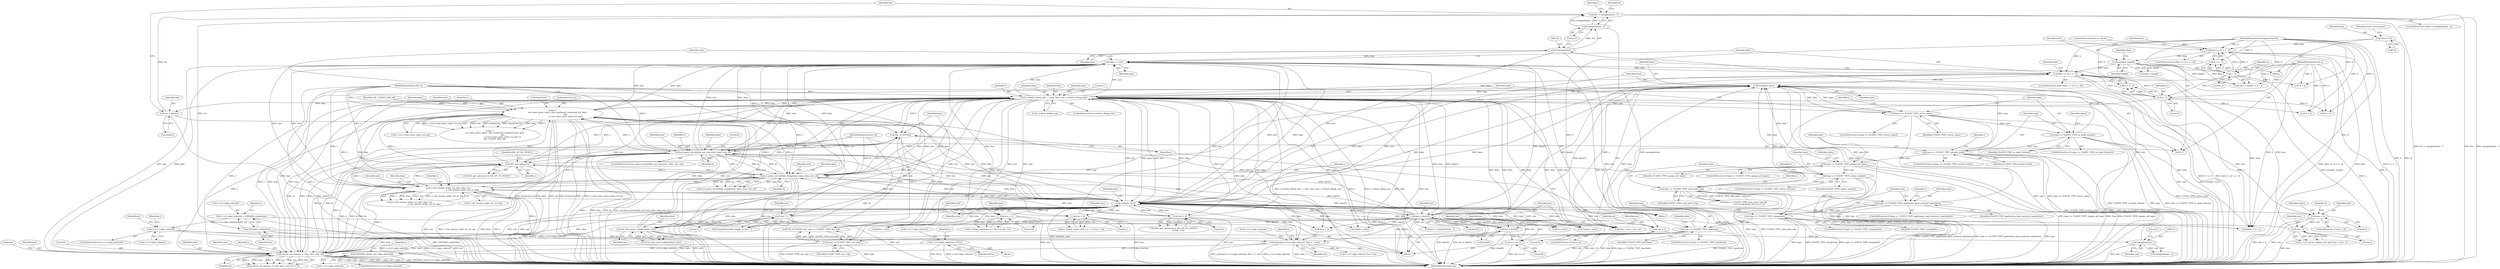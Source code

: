 digraph "0_openssl_a004e72b95835136d3f1ea90517f706c24c03da7_4@API" {
"1000759" [label="(Call,OPENSSL_free(s->s3->alpn_selected))"];
"1000787" [label="(Call,memcpy(s->s3->alpn_selected, data + 3, len))"];
"1000774" [label="(Call,!s->s3->alpn_selected)"];
"1000765" [label="(Call,s->s3->alpn_selected = OPENSSL_malloc(len))"];
"1000771" [label="(Call,OPENSSL_malloc(len))"];
"1000739" [label="(Call,len != (unsigned)size - 3)"];
"1000733" [label="(Call,len = data[2])"];
"1000231" [label="(Call,s->tlsext_debug_cb(s, 1, type, data, size, s->tlsext_debug_arg))"];
"1000616" [label="(Call,s->\n                ctx->next_proto_select_cb(s, &selected, &selected_len, data,\n                                          size,\n                                          s->ctx->next_proto_select_cb_arg))"];
"1000869" [label="(Call,ssl_parse_serverhello_use_srtp_ext(s, data, size, al))"];
"1000862" [label="(Call,SSL_IS_DTLS(s))"];
"1000415" [label="(Call,SSL_get_options(s))"];
"1000812" [label="(Call,ssl_parse_serverhello_renegotiate_ext(s, data, size, al))"];
"1000879" [label="(Call,custom_ext_parse(s, 0, type, data, size, al))"];
"1000114" [label="(MethodParameterIn,SSL *s)"];
"1000864" [label="(Call,type == TLSEXT_TYPE_use_srtp)"];
"1000824" [label="(Call,type == TLSEXT_TYPE_heartbeat)"];
"1000806" [label="(Call,type == TLSEXT_TYPE_renegotiate)"];
"1000675" [label="(Call,type == TLSEXT_TYPE_application_layer_protocol_negotiation)"];
"1000572" [label="(Call,type == TLSEXT_TYPE_next_proto_neg)"];
"1000542" [label="(Call,type == TLSEXT_TYPE_status_request)"];
"1000435" [label="(Call,type == TLSEXT_TYPE_opaque_prf_input)"];
"1000388" [label="(Call,type == TLSEXT_TYPE_session_ticket)"];
"1000267" [label="(Call,type == TLSEXT_TYPE_ec_point_formats)"];
"1000241" [label="(Call,type == TLSEXT_TYPE_server_name)"];
"1000212" [label="(Call,n2s(data, type))"];
"1000204" [label="(Call,data <= (d + n - 4))"];
"1000889" [label="(Call,data += size)"];
"1000284" [label="(Call,size - 1)"];
"1000215" [label="(Call,n2s(data, size))"];
"1000713" [label="(Call,len |= data[1])"];
"1000710" [label="(Call,len <<= 8)"];
"1000705" [label="(Call,len = data[0])"];
"1000252" [label="(Call,size > 0)"];
"1000742" [label="(Call,(unsigned)size)"];
"1000722" [label="(Call,(unsigned)size)"];
"1000695" [label="(Call,size < 4)"];
"1000398" [label="(Call,s->tls_session_ticket_ext_cb(s, data, size,\n                                              s->tls_session_ticket_ext_cb_arg))"];
"1000554" [label="(Call,size > 0)"];
"1000418" [label="(Call,size > 0)"];
"1000468" [label="(Call,size - 2)"];
"1000444" [label="(Call,size < 2)"];
"1000185" [label="(Call,n2s(data, length))"];
"1000177" [label="(Call,data >= (d + n - 2))"];
"1000124" [label="(Call,*data = *p)"];
"1000116" [label="(MethodParameterIn,unsigned char *d)"];
"1000181" [label="(Call,n - 2)"];
"1000117" [label="(MethodParameterIn,int n)"];
"1000208" [label="(Call,n - 4)"];
"1000118" [label="(MethodParameterIn,int *al)"];
"1000604" [label="(Call,ssl_next_proto_validate(data, size))"];
"1000741" [label="(Call,(unsigned)size - 3)"];
"1000161" [label="(Call,s->s3->alpn_selected = NULL)"];
"1000203" [label="(ControlStructure,while (data <= (d + n - 4)))"];
"1000830" [label="(Identifier,data)"];
"1000468" [label="(Call,size - 2)"];
"1000571" [label="(Call,type == TLSEXT_TYPE_next_proto_neg &&\n                 s->s3->tmp.finish_md_len == 0)"];
"1000246" [label="(Call,s->tlsext_hostname == NULL || size > 0)"];
"1000739" [label="(Call,len != (unsigned)size - 3)"];
"1000616" [label="(Call,s->\n                ctx->next_proto_select_cb(s, &selected, &selected_len, data,\n                                          size,\n                                          s->ctx->next_proto_select_cb_arg))"];
"1000861" [label="(Call,SSL_IS_DTLS(s) && type == TLSEXT_TYPE_use_srtp)"];
"1000232" [label="(Identifier,s)"];
"1000808" [label="(Identifier,TLSEXT_TYPE_renegotiate)"];
"1000415" [label="(Call,SSL_get_options(s))"];
"1000733" [label="(Call,len = data[2])"];
"1000885" [label="(Identifier,al)"];
"1000777" [label="(Identifier,s)"];
"1000555" [label="(Identifier,size)"];
"1000252" [label="(Call,size > 0)"];
"1000878" [label="(Call,custom_ext_parse(s, 0, type, data, size, al) <= 0)"];
"1000872" [label="(Identifier,size)"];
"1000126" [label="(Call,*p)"];
"1000204" [label="(Call,data <= (d + n - 4))"];
"1000213" [label="(Identifier,data)"];
"1000417" [label="(Identifier,SSL_OP_NO_TICKET)"];
"1000715" [label="(Call,data[1])"];
"1000676" [label="(Identifier,type)"];
"1000243" [label="(Identifier,TLSEXT_TYPE_server_name)"];
"1000215" [label="(Call,n2s(data, size))"];
"1000389" [label="(Identifier,type)"];
"1000745" [label="(Literal,3)"];
"1000282" [label="(Call,ecpointformatlist_length != size - 1)"];
"1000766" [label="(Call,s->s3->alpn_selected)"];
"1000797" [label="(Call,s->s3->alpn_selected_len = len)"];
"1000470" [label="(Literal,2)"];
"1000866" [label="(Identifier,TLSEXT_TYPE_use_srtp)"];
"1000455" [label="(Identifier,sdata)"];
"1000868" [label="(ControlStructure,if (ssl_parse_serverhello_use_srtp_ext(s, data, size, al)))"];
"1000572" [label="(Call,type == TLSEXT_TYPE_next_proto_neg)"];
"1000390" [label="(Identifier,TLSEXT_TYPE_session_ticket)"];
"1000719" [label="(Call,len != (unsigned)size - 2)"];
"1000397" [label="(Call,!s->tls_session_ticket_ext_cb(s, data, size,\n                                              s->tls_session_ticket_ext_cb_arg))"];
"1000170" [label="(Identifier,s)"];
"1000604" [label="(Call,ssl_next_proto_validate(data, size))"];
"1000713" [label="(Call,len |= data[1])"];
"1000775" [label="(Call,s->s3->alpn_selected)"];
"1000446" [label="(Literal,2)"];
"1000793" [label="(Call,data + 3)"];
"1000891" [label="(Identifier,size)"];
"1000462" [label="(Call,s->s3->server_opaque_prf_input_len != size - 2)"];
"1000547" [label="(Call,(s->tlsext_status_type == -1) || (size > 0))"];
"1000269" [label="(Identifier,TLSEXT_TYPE_ec_point_formats)"];
"1000620" [label="(Call,&selected_len)"];
"1000268" [label="(Identifier,type)"];
"1000721" [label="(Call,(unsigned)size - 2)"];
"1000744" [label="(Identifier,size)"];
"1000114" [label="(MethodParameterIn,SSL *s)"];
"1000714" [label="(Identifier,len)"];
"1000550" [label="(Identifier,s)"];
"1000995" [label="(MethodReturn,static int)"];
"1000183" [label="(Literal,2)"];
"1000284" [label="(Call,size - 1)"];
"1000823" [label="(ControlStructure,if (type == TLSEXT_TYPE_heartbeat))"];
"1000889" [label="(Call,data += size)"];
"1000880" [label="(Identifier,s)"];
"1000712" [label="(Literal,8)"];
"1000176" [label="(ControlStructure,if (data >= (d + n - 2)))"];
"1000167" [label="(Identifier,NULL)"];
"1000815" [label="(Identifier,size)"];
"1000740" [label="(Identifier,len)"];
"1000806" [label="(Call,type == TLSEXT_TYPE_renegotiate)"];
"1000574" [label="(Identifier,TLSEXT_TYPE_next_proto_neg)"];
"1000814" [label="(Identifier,data)"];
"1000206" [label="(Call,d + n - 4)"];
"1000811" [label="(Call,!ssl_parse_serverhello_renegotiate_ext(s, data, size, al))"];
"1000402" [label="(Call,s->tls_session_ticket_ext_cb_arg)"];
"1000400" [label="(Identifier,data)"];
"1000223" [label="(Call,d + n)"];
"1000707" [label="(Call,data[0])"];
"1000440" [label="(Call,*sdata = data)"];
"1000864" [label="(Call,type == TLSEXT_TYPE_use_srtp)"];
"1000235" [label="(Identifier,data)"];
"1000395" [label="(Identifier,s)"];
"1000742" [label="(Call,(unsigned)size)"];
"1000870" [label="(Identifier,s)"];
"1000125" [label="(Identifier,data)"];
"1000237" [label="(Call,s->tlsext_debug_arg)"];
"1000684" [label="(Identifier,s)"];
"1000221" [label="(Identifier,data)"];
"1000543" [label="(Identifier,type)"];
"1000179" [label="(Call,d + n - 2)"];
"1000768" [label="(Identifier,s)"];
"1000273" [label="(Identifier,sdata)"];
"1000629" [label="(Identifier,SSL_TLSEXT_ERR_OK)"];
"1000387" [label="(ControlStructure,if (type == TLSEXT_TYPE_session_ticket))"];
"1000701" [label="(Identifier,al)"];
"1000119" [label="(Block,)"];
"1000124" [label="(Call,*data = *p)"];
"1000469" [label="(Identifier,size)"];
"1000725" [label="(Literal,2)"];
"1000177" [label="(Call,data >= (d + n - 2))"];
"1000220" [label="(Call,data + size)"];
"1000434" [label="(ControlStructure,if (type == TLSEXT_TYPE_opaque_prf_input))"];
"1000388" [label="(Call,type == TLSEXT_TYPE_session_ticket)"];
"1000249" [label="(Identifier,s)"];
"1000217" [label="(Identifier,size)"];
"1000759" [label="(Call,OPENSSL_free(s->s3->alpn_selected))"];
"1000695" [label="(Call,size < 4)"];
"1000435" [label="(Call,type == TLSEXT_TYPE_opaque_prf_input)"];
"1000181" [label="(Call,n - 2)"];
"1000894" [label="(Identifier,data)"];
"1000890" [label="(Identifier,data)"];
"1000542" [label="(Call,type == TLSEXT_TYPE_status_request)"];
"1000773" [label="(ControlStructure,if (!s->s3->alpn_selected))"];
"1000869" [label="(Call,ssl_parse_serverhello_use_srtp_ext(s, data, size, al))"];
"1000154" [label="(Block,)"];
"1000862" [label="(Call,SSL_IS_DTLS(s))"];
"1000774" [label="(Call,!s->s3->alpn_selected)"];
"1000236" [label="(Identifier,size)"];
"1000286" [label="(Literal,1)"];
"1000267" [label="(Call,type == TLSEXT_TYPE_ec_point_formats)"];
"1000741" [label="(Call,(unsigned)size - 3)"];
"1000443" [label="(ControlStructure,if (size < 2))"];
"1000603" [label="(Call,!ssl_next_proto_validate(data, size))"];
"1000418" [label="(Call,size > 0)"];
"1000886" [label="(Literal,0)"];
"1000807" [label="(Identifier,type)"];
"1000191" [label="(Identifier,data)"];
"1000622" [label="(Identifier,data)"];
"1000450" [label="(Identifier,al)"];
"1000738" [label="(ControlStructure,if (len != (unsigned)size - 3))"];
"1000210" [label="(Literal,4)"];
"1000219" [label="(Call,data + size > (d + n))"];
"1000399" [label="(Identifier,s)"];
"1000760" [label="(Call,s->s3->alpn_selected)"];
"1000623" [label="(Identifier,size)"];
"1000816" [label="(Identifier,al)"];
"1000825" [label="(Identifier,type)"];
"1000710" [label="(Call,len <<= 8)"];
"1000116" [label="(MethodParameterIn,unsigned char *d)"];
"1000285" [label="(Identifier,size)"];
"1000765" [label="(Call,s->s3->alpn_selected = OPENSSL_malloc(len))"];
"1000705" [label="(Call,len = data[0])"];
"1000674" [label="(ControlStructure,if (type == TLSEXT_TYPE_application_layer_protocol_negotiation))"];
"1000401" [label="(Identifier,size)"];
"1000398" [label="(Call,s->tls_session_ticket_ext_cb(s, data, size,\n                                              s->tls_session_ticket_ext_cb_arg))"];
"1000184" [label="(ControlStructure,goto ri_check;)"];
"1000871" [label="(Identifier,data)"];
"1000231" [label="(Call,s->tlsext_debug_cb(s, 1, type, data, size, s->tlsext_debug_arg))"];
"1000893" [label="(Call,data != d + n)"];
"1000675" [label="(Call,type == TLSEXT_TYPE_application_layer_protocol_negotiation)"];
"1000722" [label="(Call,(unsigned)size)"];
"1000208" [label="(Call,n - 4)"];
"1000884" [label="(Identifier,size)"];
"1000254" [label="(Literal,0)"];
"1000437" [label="(Identifier,TLSEXT_TYPE_opaque_prf_input)"];
"1000234" [label="(Identifier,type)"];
"1000790" [label="(Identifier,s)"];
"1000756" [label="(Identifier,s)"];
"1000117" [label="(MethodParameterIn,int n)"];
"1000182" [label="(Identifier,n)"];
"1000211" [label="(Block,)"];
"1000209" [label="(Identifier,n)"];
"1000881" [label="(Literal,0)"];
"1000414" [label="(Call,SSL_get_options(s) & SSL_OP_NO_TICKET)"];
"1000875" [label="(Literal,0)"];
"1000697" [label="(Literal,4)"];
"1000606" [label="(Identifier,size)"];
"1000617" [label="(Identifier,s)"];
"1000419" [label="(Identifier,size)"];
"1000579" [label="(Identifier,s)"];
"1000118" [label="(MethodParameterIn,int *al)"];
"1000544" [label="(Identifier,TLSEXT_TYPE_status_request)"];
"1000735" [label="(Call,data[2])"];
"1000678" [label="(Block,)"];
"1000193" [label="(Call,d + n)"];
"1000883" [label="(Identifier,data)"];
"1000186" [label="(Identifier,data)"];
"1000771" [label="(Call,OPENSSL_malloc(len))"];
"1000556" [label="(Literal,0)"];
"1000205" [label="(Identifier,data)"];
"1000190" [label="(Call,data + length)"];
"1000178" [label="(Identifier,data)"];
"1000624" [label="(Call,s->ctx->next_proto_select_cb_arg)"];
"1000824" [label="(Call,type == TLSEXT_TYPE_heartbeat)"];
"1000805" [label="(ControlStructure,if (type == TLSEXT_TYPE_renegotiate))"];
"1000706" [label="(Identifier,len)"];
"1000216" [label="(Identifier,data)"];
"1000233" [label="(Literal,1)"];
"1000130" [label="(Identifier,tlsext_servername)"];
"1000720" [label="(Identifier,len)"];
"1000444" [label="(Call,size < 2)"];
"1000863" [label="(Identifier,s)"];
"1000161" [label="(Call,s->s3->alpn_selected = NULL)"];
"1000554" [label="(Call,size > 0)"];
"1000961" [label="(Call,*p = data)"];
"1000787" [label="(Call,memcpy(s->s3->alpn_selected, data + 3, len))"];
"1000826" [label="(Identifier,TLSEXT_TYPE_heartbeat)"];
"1000240" [label="(ControlStructure,if (type == TLSEXT_TYPE_server_name))"];
"1000605" [label="(Identifier,data)"];
"1000162" [label="(Call,s->s3->alpn_selected)"];
"1000416" [label="(Identifier,s)"];
"1000185" [label="(Call,n2s(data, length))"];
"1000441" [label="(Identifier,sdata)"];
"1000865" [label="(Identifier,type)"];
"1000724" [label="(Identifier,size)"];
"1000573" [label="(Identifier,type)"];
"1000812" [label="(Call,ssl_parse_serverhello_renegotiate_ext(s, data, size, al))"];
"1000242" [label="(Identifier,type)"];
"1000800" [label="(Identifier,s)"];
"1000189" [label="(Call,data + length != d + n)"];
"1000749" [label="(Identifier,al)"];
"1000227" [label="(ControlStructure,if (s->tlsext_debug_cb))"];
"1000241" [label="(Call,type == TLSEXT_TYPE_server_name)"];
"1000711" [label="(Identifier,len)"];
"1000882" [label="(Identifier,type)"];
"1000541" [label="(ControlStructure,if (type == TLSEXT_TYPE_status_request))"];
"1000615" [label="(Call,s->\n                ctx->next_proto_select_cb(s, &selected, &selected_len, data,\n                                          size,\n                                          s->ctx->next_proto_select_cb_arg) !=\n                SSL_TLSEXT_ERR_OK)"];
"1000212" [label="(Call,n2s(data, type))"];
"1000677" [label="(Identifier,TLSEXT_TYPE_application_layer_protocol_negotiation)"];
"1000253" [label="(Identifier,size)"];
"1000413" [label="(Call,(SSL_get_options(s) & SSL_OP_NO_TICKET)\n                || (size > 0))"];
"1000694" [label="(ControlStructure,if (size < 4))"];
"1000813" [label="(Identifier,s)"];
"1000272" [label="(Call,*sdata = data)"];
"1000783" [label="(Identifier,al)"];
"1000734" [label="(Identifier,len)"];
"1000753" [label="(ControlStructure,if (s->s3->alpn_selected))"];
"1000879" [label="(Call,custom_ext_parse(s, 0, type, data, size, al))"];
"1000618" [label="(Call,&selected)"];
"1000445" [label="(Identifier,size)"];
"1000873" [label="(Identifier,al)"];
"1000796" [label="(Identifier,len)"];
"1000266" [label="(ControlStructure,if (type == TLSEXT_TYPE_ec_point_formats))"];
"1000214" [label="(Identifier,type)"];
"1000696" [label="(Identifier,size)"];
"1000772" [label="(Identifier,len)"];
"1000420" [label="(Literal,0)"];
"1000187" [label="(Identifier,length)"];
"1000895" [label="(Call,d + n)"];
"1000436" [label="(Identifier,type)"];
"1000788" [label="(Call,s->s3->alpn_selected)"];
"1000759" -> "1000753"  [label="AST: "];
"1000759" -> "1000760"  [label="CFG: "];
"1000760" -> "1000759"  [label="AST: "];
"1000768" -> "1000759"  [label="CFG: "];
"1000759" -> "1000995"  [label="DDG: OPENSSL_free(s->s3->alpn_selected)"];
"1000787" -> "1000759"  [label="DDG: s->s3->alpn_selected"];
"1000161" -> "1000759"  [label="DDG: s->s3->alpn_selected"];
"1000787" -> "1000678"  [label="AST: "];
"1000787" -> "1000796"  [label="CFG: "];
"1000788" -> "1000787"  [label="AST: "];
"1000793" -> "1000787"  [label="AST: "];
"1000796" -> "1000787"  [label="AST: "];
"1000800" -> "1000787"  [label="CFG: "];
"1000787" -> "1000995"  [label="DDG: s->s3->alpn_selected"];
"1000787" -> "1000995"  [label="DDG: data + 3"];
"1000787" -> "1000995"  [label="DDG: memcpy(s->s3->alpn_selected, data + 3, len)"];
"1000774" -> "1000787"  [label="DDG: s->s3->alpn_selected"];
"1000231" -> "1000787"  [label="DDG: data"];
"1000713" -> "1000787"  [label="DDG: data[1]"];
"1000215" -> "1000787"  [label="DDG: data"];
"1000771" -> "1000787"  [label="DDG: len"];
"1000787" -> "1000797"  [label="DDG: len"];
"1000774" -> "1000773"  [label="AST: "];
"1000774" -> "1000775"  [label="CFG: "];
"1000775" -> "1000774"  [label="AST: "];
"1000783" -> "1000774"  [label="CFG: "];
"1000790" -> "1000774"  [label="CFG: "];
"1000774" -> "1000995"  [label="DDG: !s->s3->alpn_selected"];
"1000774" -> "1000995"  [label="DDG: s->s3->alpn_selected"];
"1000765" -> "1000774"  [label="DDG: s->s3->alpn_selected"];
"1000765" -> "1000678"  [label="AST: "];
"1000765" -> "1000771"  [label="CFG: "];
"1000766" -> "1000765"  [label="AST: "];
"1000771" -> "1000765"  [label="AST: "];
"1000777" -> "1000765"  [label="CFG: "];
"1000765" -> "1000995"  [label="DDG: OPENSSL_malloc(len)"];
"1000771" -> "1000765"  [label="DDG: len"];
"1000771" -> "1000772"  [label="CFG: "];
"1000772" -> "1000771"  [label="AST: "];
"1000771" -> "1000995"  [label="DDG: len"];
"1000739" -> "1000771"  [label="DDG: len"];
"1000739" -> "1000738"  [label="AST: "];
"1000739" -> "1000741"  [label="CFG: "];
"1000740" -> "1000739"  [label="AST: "];
"1000741" -> "1000739"  [label="AST: "];
"1000749" -> "1000739"  [label="CFG: "];
"1000756" -> "1000739"  [label="CFG: "];
"1000739" -> "1000995"  [label="DDG: len != (unsigned)size - 3"];
"1000739" -> "1000995"  [label="DDG: len"];
"1000739" -> "1000995"  [label="DDG: (unsigned)size - 3"];
"1000733" -> "1000739"  [label="DDG: len"];
"1000741" -> "1000739"  [label="DDG: (unsigned)size"];
"1000741" -> "1000739"  [label="DDG: 3"];
"1000733" -> "1000678"  [label="AST: "];
"1000733" -> "1000735"  [label="CFG: "];
"1000734" -> "1000733"  [label="AST: "];
"1000735" -> "1000733"  [label="AST: "];
"1000740" -> "1000733"  [label="CFG: "];
"1000733" -> "1000995"  [label="DDG: data[2]"];
"1000231" -> "1000733"  [label="DDG: data"];
"1000231" -> "1000227"  [label="AST: "];
"1000231" -> "1000237"  [label="CFG: "];
"1000232" -> "1000231"  [label="AST: "];
"1000233" -> "1000231"  [label="AST: "];
"1000234" -> "1000231"  [label="AST: "];
"1000235" -> "1000231"  [label="AST: "];
"1000236" -> "1000231"  [label="AST: "];
"1000237" -> "1000231"  [label="AST: "];
"1000242" -> "1000231"  [label="CFG: "];
"1000231" -> "1000995"  [label="DDG: s->tlsext_debug_arg"];
"1000231" -> "1000995"  [label="DDG: size"];
"1000231" -> "1000995"  [label="DDG: data"];
"1000231" -> "1000995"  [label="DDG: s->tlsext_debug_cb(s, 1, type, data, size, s->tlsext_debug_arg)"];
"1000231" -> "1000995"  [label="DDG: s"];
"1000231" -> "1000204"  [label="DDG: data"];
"1000231" -> "1000212"  [label="DDG: data"];
"1000231" -> "1000215"  [label="DDG: data"];
"1000231" -> "1000215"  [label="DDG: size"];
"1000231" -> "1000219"  [label="DDG: data"];
"1000231" -> "1000220"  [label="DDG: data"];
"1000616" -> "1000231"  [label="DDG: s"];
"1000869" -> "1000231"  [label="DDG: s"];
"1000415" -> "1000231"  [label="DDG: s"];
"1000812" -> "1000231"  [label="DDG: s"];
"1000879" -> "1000231"  [label="DDG: s"];
"1000114" -> "1000231"  [label="DDG: s"];
"1000212" -> "1000231"  [label="DDG: type"];
"1000713" -> "1000231"  [label="DDG: data[1]"];
"1000215" -> "1000231"  [label="DDG: data"];
"1000215" -> "1000231"  [label="DDG: size"];
"1000231" -> "1000241"  [label="DDG: type"];
"1000231" -> "1000252"  [label="DDG: size"];
"1000231" -> "1000272"  [label="DDG: data"];
"1000231" -> "1000284"  [label="DDG: size"];
"1000231" -> "1000398"  [label="DDG: s"];
"1000231" -> "1000398"  [label="DDG: data"];
"1000231" -> "1000398"  [label="DDG: size"];
"1000231" -> "1000415"  [label="DDG: s"];
"1000231" -> "1000418"  [label="DDG: size"];
"1000231" -> "1000440"  [label="DDG: data"];
"1000231" -> "1000444"  [label="DDG: size"];
"1000231" -> "1000554"  [label="DDG: size"];
"1000231" -> "1000604"  [label="DDG: data"];
"1000231" -> "1000604"  [label="DDG: size"];
"1000231" -> "1000616"  [label="DDG: s"];
"1000231" -> "1000616"  [label="DDG: data"];
"1000231" -> "1000695"  [label="DDG: size"];
"1000231" -> "1000705"  [label="DDG: data"];
"1000231" -> "1000713"  [label="DDG: data"];
"1000231" -> "1000793"  [label="DDG: data"];
"1000231" -> "1000812"  [label="DDG: s"];
"1000231" -> "1000812"  [label="DDG: data"];
"1000231" -> "1000812"  [label="DDG: size"];
"1000231" -> "1000862"  [label="DDG: s"];
"1000231" -> "1000869"  [label="DDG: data"];
"1000231" -> "1000869"  [label="DDG: size"];
"1000231" -> "1000879"  [label="DDG: data"];
"1000231" -> "1000879"  [label="DDG: size"];
"1000231" -> "1000889"  [label="DDG: size"];
"1000231" -> "1000889"  [label="DDG: data"];
"1000231" -> "1000893"  [label="DDG: data"];
"1000231" -> "1000961"  [label="DDG: data"];
"1000616" -> "1000615"  [label="AST: "];
"1000616" -> "1000624"  [label="CFG: "];
"1000617" -> "1000616"  [label="AST: "];
"1000618" -> "1000616"  [label="AST: "];
"1000620" -> "1000616"  [label="AST: "];
"1000622" -> "1000616"  [label="AST: "];
"1000623" -> "1000616"  [label="AST: "];
"1000624" -> "1000616"  [label="AST: "];
"1000629" -> "1000616"  [label="CFG: "];
"1000616" -> "1000995"  [label="DDG: data"];
"1000616" -> "1000995"  [label="DDG: size"];
"1000616" -> "1000995"  [label="DDG: &selected"];
"1000616" -> "1000995"  [label="DDG: s"];
"1000616" -> "1000995"  [label="DDG: s->ctx->next_proto_select_cb_arg"];
"1000616" -> "1000995"  [label="DDG: &selected_len"];
"1000616" -> "1000215"  [label="DDG: size"];
"1000616" -> "1000398"  [label="DDG: s"];
"1000616" -> "1000415"  [label="DDG: s"];
"1000616" -> "1000615"  [label="DDG: size"];
"1000616" -> "1000615"  [label="DDG: &selected"];
"1000616" -> "1000615"  [label="DDG: &selected_len"];
"1000616" -> "1000615"  [label="DDG: data"];
"1000616" -> "1000615"  [label="DDG: s"];
"1000616" -> "1000615"  [label="DDG: s->ctx->next_proto_select_cb_arg"];
"1000869" -> "1000616"  [label="DDG: s"];
"1000415" -> "1000616"  [label="DDG: s"];
"1000812" -> "1000616"  [label="DDG: s"];
"1000879" -> "1000616"  [label="DDG: s"];
"1000114" -> "1000616"  [label="DDG: s"];
"1000604" -> "1000616"  [label="DDG: data"];
"1000604" -> "1000616"  [label="DDG: size"];
"1000713" -> "1000616"  [label="DDG: data[1]"];
"1000215" -> "1000616"  [label="DDG: data"];
"1000616" -> "1000812"  [label="DDG: s"];
"1000616" -> "1000862"  [label="DDG: s"];
"1000616" -> "1000889"  [label="DDG: size"];
"1000616" -> "1000889"  [label="DDG: data"];
"1000869" -> "1000868"  [label="AST: "];
"1000869" -> "1000873"  [label="CFG: "];
"1000870" -> "1000869"  [label="AST: "];
"1000871" -> "1000869"  [label="AST: "];
"1000872" -> "1000869"  [label="AST: "];
"1000873" -> "1000869"  [label="AST: "];
"1000875" -> "1000869"  [label="CFG: "];
"1000890" -> "1000869"  [label="CFG: "];
"1000869" -> "1000995"  [label="DDG: size"];
"1000869" -> "1000995"  [label="DDG: s"];
"1000869" -> "1000995"  [label="DDG: data"];
"1000869" -> "1000995"  [label="DDG: al"];
"1000869" -> "1000995"  [label="DDG: ssl_parse_serverhello_use_srtp_ext(s, data, size, al)"];
"1000869" -> "1000215"  [label="DDG: size"];
"1000869" -> "1000398"  [label="DDG: s"];
"1000869" -> "1000415"  [label="DDG: s"];
"1000869" -> "1000812"  [label="DDG: s"];
"1000869" -> "1000812"  [label="DDG: al"];
"1000869" -> "1000862"  [label="DDG: s"];
"1000862" -> "1000869"  [label="DDG: s"];
"1000114" -> "1000869"  [label="DDG: s"];
"1000713" -> "1000869"  [label="DDG: data[1]"];
"1000215" -> "1000869"  [label="DDG: data"];
"1000215" -> "1000869"  [label="DDG: size"];
"1000812" -> "1000869"  [label="DDG: al"];
"1000879" -> "1000869"  [label="DDG: al"];
"1000118" -> "1000869"  [label="DDG: al"];
"1000869" -> "1000879"  [label="DDG: al"];
"1000869" -> "1000889"  [label="DDG: size"];
"1000869" -> "1000889"  [label="DDG: data"];
"1000862" -> "1000861"  [label="AST: "];
"1000862" -> "1000863"  [label="CFG: "];
"1000863" -> "1000862"  [label="AST: "];
"1000865" -> "1000862"  [label="CFG: "];
"1000861" -> "1000862"  [label="CFG: "];
"1000862" -> "1000861"  [label="DDG: s"];
"1000415" -> "1000862"  [label="DDG: s"];
"1000812" -> "1000862"  [label="DDG: s"];
"1000879" -> "1000862"  [label="DDG: s"];
"1000114" -> "1000862"  [label="DDG: s"];
"1000862" -> "1000879"  [label="DDG: s"];
"1000415" -> "1000414"  [label="AST: "];
"1000415" -> "1000416"  [label="CFG: "];
"1000416" -> "1000415"  [label="AST: "];
"1000417" -> "1000415"  [label="CFG: "];
"1000415" -> "1000995"  [label="DDG: s"];
"1000415" -> "1000398"  [label="DDG: s"];
"1000415" -> "1000414"  [label="DDG: s"];
"1000812" -> "1000415"  [label="DDG: s"];
"1000879" -> "1000415"  [label="DDG: s"];
"1000398" -> "1000415"  [label="DDG: s"];
"1000114" -> "1000415"  [label="DDG: s"];
"1000415" -> "1000812"  [label="DDG: s"];
"1000812" -> "1000811"  [label="AST: "];
"1000812" -> "1000816"  [label="CFG: "];
"1000813" -> "1000812"  [label="AST: "];
"1000814" -> "1000812"  [label="AST: "];
"1000815" -> "1000812"  [label="AST: "];
"1000816" -> "1000812"  [label="AST: "];
"1000811" -> "1000812"  [label="CFG: "];
"1000812" -> "1000995"  [label="DDG: al"];
"1000812" -> "1000995"  [label="DDG: data"];
"1000812" -> "1000995"  [label="DDG: size"];
"1000812" -> "1000995"  [label="DDG: s"];
"1000812" -> "1000215"  [label="DDG: size"];
"1000812" -> "1000398"  [label="DDG: s"];
"1000812" -> "1000811"  [label="DDG: s"];
"1000812" -> "1000811"  [label="DDG: data"];
"1000812" -> "1000811"  [label="DDG: size"];
"1000812" -> "1000811"  [label="DDG: al"];
"1000879" -> "1000812"  [label="DDG: s"];
"1000879" -> "1000812"  [label="DDG: al"];
"1000114" -> "1000812"  [label="DDG: s"];
"1000713" -> "1000812"  [label="DDG: data[1]"];
"1000215" -> "1000812"  [label="DDG: data"];
"1000215" -> "1000812"  [label="DDG: size"];
"1000118" -> "1000812"  [label="DDG: al"];
"1000812" -> "1000879"  [label="DDG: al"];
"1000812" -> "1000889"  [label="DDG: size"];
"1000812" -> "1000889"  [label="DDG: data"];
"1000879" -> "1000878"  [label="AST: "];
"1000879" -> "1000885"  [label="CFG: "];
"1000880" -> "1000879"  [label="AST: "];
"1000881" -> "1000879"  [label="AST: "];
"1000882" -> "1000879"  [label="AST: "];
"1000883" -> "1000879"  [label="AST: "];
"1000884" -> "1000879"  [label="AST: "];
"1000885" -> "1000879"  [label="AST: "];
"1000886" -> "1000879"  [label="CFG: "];
"1000879" -> "1000995"  [label="DDG: data"];
"1000879" -> "1000995"  [label="DDG: size"];
"1000879" -> "1000995"  [label="DDG: al"];
"1000879" -> "1000995"  [label="DDG: type"];
"1000879" -> "1000995"  [label="DDG: s"];
"1000879" -> "1000212"  [label="DDG: type"];
"1000879" -> "1000215"  [label="DDG: size"];
"1000879" -> "1000398"  [label="DDG: s"];
"1000879" -> "1000878"  [label="DDG: s"];
"1000879" -> "1000878"  [label="DDG: type"];
"1000879" -> "1000878"  [label="DDG: 0"];
"1000879" -> "1000878"  [label="DDG: al"];
"1000879" -> "1000878"  [label="DDG: size"];
"1000879" -> "1000878"  [label="DDG: data"];
"1000114" -> "1000879"  [label="DDG: s"];
"1000864" -> "1000879"  [label="DDG: type"];
"1000824" -> "1000879"  [label="DDG: type"];
"1000713" -> "1000879"  [label="DDG: data[1]"];
"1000215" -> "1000879"  [label="DDG: data"];
"1000215" -> "1000879"  [label="DDG: size"];
"1000118" -> "1000879"  [label="DDG: al"];
"1000879" -> "1000889"  [label="DDG: size"];
"1000879" -> "1000889"  [label="DDG: data"];
"1000114" -> "1000113"  [label="AST: "];
"1000114" -> "1000995"  [label="DDG: s"];
"1000114" -> "1000398"  [label="DDG: s"];
"1000864" -> "1000861"  [label="AST: "];
"1000864" -> "1000866"  [label="CFG: "];
"1000865" -> "1000864"  [label="AST: "];
"1000866" -> "1000864"  [label="AST: "];
"1000861" -> "1000864"  [label="CFG: "];
"1000864" -> "1000995"  [label="DDG: TLSEXT_TYPE_use_srtp"];
"1000864" -> "1000995"  [label="DDG: type"];
"1000864" -> "1000212"  [label="DDG: type"];
"1000864" -> "1000861"  [label="DDG: type"];
"1000864" -> "1000861"  [label="DDG: TLSEXT_TYPE_use_srtp"];
"1000824" -> "1000864"  [label="DDG: type"];
"1000824" -> "1000823"  [label="AST: "];
"1000824" -> "1000826"  [label="CFG: "];
"1000825" -> "1000824"  [label="AST: "];
"1000826" -> "1000824"  [label="AST: "];
"1000830" -> "1000824"  [label="CFG: "];
"1000863" -> "1000824"  [label="CFG: "];
"1000824" -> "1000995"  [label="DDG: type == TLSEXT_TYPE_heartbeat"];
"1000824" -> "1000995"  [label="DDG: TLSEXT_TYPE_heartbeat"];
"1000824" -> "1000995"  [label="DDG: type"];
"1000824" -> "1000212"  [label="DDG: type"];
"1000806" -> "1000824"  [label="DDG: type"];
"1000806" -> "1000805"  [label="AST: "];
"1000806" -> "1000808"  [label="CFG: "];
"1000807" -> "1000806"  [label="AST: "];
"1000808" -> "1000806"  [label="AST: "];
"1000813" -> "1000806"  [label="CFG: "];
"1000825" -> "1000806"  [label="CFG: "];
"1000806" -> "1000995"  [label="DDG: type"];
"1000806" -> "1000995"  [label="DDG: TLSEXT_TYPE_renegotiate"];
"1000806" -> "1000995"  [label="DDG: type == TLSEXT_TYPE_renegotiate"];
"1000806" -> "1000212"  [label="DDG: type"];
"1000675" -> "1000806"  [label="DDG: type"];
"1000675" -> "1000674"  [label="AST: "];
"1000675" -> "1000677"  [label="CFG: "];
"1000676" -> "1000675"  [label="AST: "];
"1000677" -> "1000675"  [label="AST: "];
"1000684" -> "1000675"  [label="CFG: "];
"1000807" -> "1000675"  [label="CFG: "];
"1000675" -> "1000995"  [label="DDG: type"];
"1000675" -> "1000995"  [label="DDG: TLSEXT_TYPE_application_layer_protocol_negotiation"];
"1000675" -> "1000995"  [label="DDG: type == TLSEXT_TYPE_application_layer_protocol_negotiation"];
"1000675" -> "1000212"  [label="DDG: type"];
"1000572" -> "1000675"  [label="DDG: type"];
"1000572" -> "1000571"  [label="AST: "];
"1000572" -> "1000574"  [label="CFG: "];
"1000573" -> "1000572"  [label="AST: "];
"1000574" -> "1000572"  [label="AST: "];
"1000579" -> "1000572"  [label="CFG: "];
"1000571" -> "1000572"  [label="CFG: "];
"1000572" -> "1000995"  [label="DDG: TLSEXT_TYPE_next_proto_neg"];
"1000572" -> "1000995"  [label="DDG: type"];
"1000572" -> "1000212"  [label="DDG: type"];
"1000572" -> "1000571"  [label="DDG: type"];
"1000572" -> "1000571"  [label="DDG: TLSEXT_TYPE_next_proto_neg"];
"1000542" -> "1000572"  [label="DDG: type"];
"1000542" -> "1000541"  [label="AST: "];
"1000542" -> "1000544"  [label="CFG: "];
"1000543" -> "1000542"  [label="AST: "];
"1000544" -> "1000542"  [label="AST: "];
"1000550" -> "1000542"  [label="CFG: "];
"1000573" -> "1000542"  [label="CFG: "];
"1000542" -> "1000995"  [label="DDG: type"];
"1000542" -> "1000995"  [label="DDG: type == TLSEXT_TYPE_status_request"];
"1000542" -> "1000995"  [label="DDG: TLSEXT_TYPE_status_request"];
"1000542" -> "1000212"  [label="DDG: type"];
"1000435" -> "1000542"  [label="DDG: type"];
"1000435" -> "1000434"  [label="AST: "];
"1000435" -> "1000437"  [label="CFG: "];
"1000436" -> "1000435"  [label="AST: "];
"1000437" -> "1000435"  [label="AST: "];
"1000441" -> "1000435"  [label="CFG: "];
"1000543" -> "1000435"  [label="CFG: "];
"1000435" -> "1000995"  [label="DDG: type"];
"1000435" -> "1000995"  [label="DDG: TLSEXT_TYPE_opaque_prf_input"];
"1000435" -> "1000995"  [label="DDG: type == TLSEXT_TYPE_opaque_prf_input"];
"1000435" -> "1000212"  [label="DDG: type"];
"1000388" -> "1000435"  [label="DDG: type"];
"1000388" -> "1000387"  [label="AST: "];
"1000388" -> "1000390"  [label="CFG: "];
"1000389" -> "1000388"  [label="AST: "];
"1000390" -> "1000388"  [label="AST: "];
"1000395" -> "1000388"  [label="CFG: "];
"1000436" -> "1000388"  [label="CFG: "];
"1000388" -> "1000995"  [label="DDG: type"];
"1000388" -> "1000995"  [label="DDG: type == TLSEXT_TYPE_session_ticket"];
"1000388" -> "1000995"  [label="DDG: TLSEXT_TYPE_session_ticket"];
"1000388" -> "1000212"  [label="DDG: type"];
"1000267" -> "1000388"  [label="DDG: type"];
"1000267" -> "1000266"  [label="AST: "];
"1000267" -> "1000269"  [label="CFG: "];
"1000268" -> "1000267"  [label="AST: "];
"1000269" -> "1000267"  [label="AST: "];
"1000273" -> "1000267"  [label="CFG: "];
"1000389" -> "1000267"  [label="CFG: "];
"1000267" -> "1000995"  [label="DDG: TLSEXT_TYPE_ec_point_formats"];
"1000267" -> "1000995"  [label="DDG: type"];
"1000267" -> "1000995"  [label="DDG: type == TLSEXT_TYPE_ec_point_formats"];
"1000267" -> "1000212"  [label="DDG: type"];
"1000241" -> "1000267"  [label="DDG: type"];
"1000241" -> "1000240"  [label="AST: "];
"1000241" -> "1000243"  [label="CFG: "];
"1000242" -> "1000241"  [label="AST: "];
"1000243" -> "1000241"  [label="AST: "];
"1000249" -> "1000241"  [label="CFG: "];
"1000268" -> "1000241"  [label="CFG: "];
"1000241" -> "1000995"  [label="DDG: type"];
"1000241" -> "1000995"  [label="DDG: type == TLSEXT_TYPE_server_name"];
"1000241" -> "1000995"  [label="DDG: TLSEXT_TYPE_server_name"];
"1000241" -> "1000212"  [label="DDG: type"];
"1000212" -> "1000241"  [label="DDG: type"];
"1000212" -> "1000211"  [label="AST: "];
"1000212" -> "1000214"  [label="CFG: "];
"1000213" -> "1000212"  [label="AST: "];
"1000214" -> "1000212"  [label="AST: "];
"1000216" -> "1000212"  [label="CFG: "];
"1000212" -> "1000995"  [label="DDG: type"];
"1000212" -> "1000995"  [label="DDG: n2s(data, type)"];
"1000204" -> "1000212"  [label="DDG: data"];
"1000713" -> "1000212"  [label="DDG: data[1]"];
"1000215" -> "1000212"  [label="DDG: data"];
"1000212" -> "1000215"  [label="DDG: data"];
"1000204" -> "1000203"  [label="AST: "];
"1000204" -> "1000206"  [label="CFG: "];
"1000205" -> "1000204"  [label="AST: "];
"1000206" -> "1000204"  [label="AST: "];
"1000213" -> "1000204"  [label="CFG: "];
"1000894" -> "1000204"  [label="CFG: "];
"1000204" -> "1000995"  [label="DDG: d + n - 4"];
"1000204" -> "1000995"  [label="DDG: data <= (d + n - 4)"];
"1000889" -> "1000204"  [label="DDG: data"];
"1000713" -> "1000204"  [label="DDG: data[1]"];
"1000185" -> "1000204"  [label="DDG: data"];
"1000215" -> "1000204"  [label="DDG: data"];
"1000116" -> "1000204"  [label="DDG: d"];
"1000208" -> "1000204"  [label="DDG: n"];
"1000208" -> "1000204"  [label="DDG: 4"];
"1000204" -> "1000893"  [label="DDG: data"];
"1000889" -> "1000211"  [label="AST: "];
"1000889" -> "1000891"  [label="CFG: "];
"1000890" -> "1000889"  [label="AST: "];
"1000891" -> "1000889"  [label="AST: "];
"1000205" -> "1000889"  [label="CFG: "];
"1000889" -> "1000995"  [label="DDG: size"];
"1000284" -> "1000889"  [label="DDG: size"];
"1000252" -> "1000889"  [label="DDG: size"];
"1000742" -> "1000889"  [label="DDG: size"];
"1000398" -> "1000889"  [label="DDG: size"];
"1000398" -> "1000889"  [label="DDG: data"];
"1000554" -> "1000889"  [label="DDG: size"];
"1000418" -> "1000889"  [label="DDG: size"];
"1000468" -> "1000889"  [label="DDG: size"];
"1000215" -> "1000889"  [label="DDG: size"];
"1000215" -> "1000889"  [label="DDG: data"];
"1000713" -> "1000889"  [label="DDG: data[1]"];
"1000284" -> "1000282"  [label="AST: "];
"1000284" -> "1000286"  [label="CFG: "];
"1000285" -> "1000284"  [label="AST: "];
"1000286" -> "1000284"  [label="AST: "];
"1000282" -> "1000284"  [label="CFG: "];
"1000284" -> "1000995"  [label="DDG: size"];
"1000284" -> "1000215"  [label="DDG: size"];
"1000284" -> "1000282"  [label="DDG: size"];
"1000284" -> "1000282"  [label="DDG: 1"];
"1000215" -> "1000284"  [label="DDG: size"];
"1000215" -> "1000211"  [label="AST: "];
"1000215" -> "1000217"  [label="CFG: "];
"1000216" -> "1000215"  [label="AST: "];
"1000217" -> "1000215"  [label="AST: "];
"1000221" -> "1000215"  [label="CFG: "];
"1000215" -> "1000995"  [label="DDG: n2s(data, size)"];
"1000713" -> "1000215"  [label="DDG: data[1]"];
"1000252" -> "1000215"  [label="DDG: size"];
"1000742" -> "1000215"  [label="DDG: size"];
"1000398" -> "1000215"  [label="DDG: size"];
"1000554" -> "1000215"  [label="DDG: size"];
"1000418" -> "1000215"  [label="DDG: size"];
"1000468" -> "1000215"  [label="DDG: size"];
"1000215" -> "1000219"  [label="DDG: data"];
"1000215" -> "1000219"  [label="DDG: size"];
"1000215" -> "1000220"  [label="DDG: data"];
"1000215" -> "1000220"  [label="DDG: size"];
"1000215" -> "1000252"  [label="DDG: size"];
"1000215" -> "1000272"  [label="DDG: data"];
"1000215" -> "1000398"  [label="DDG: data"];
"1000215" -> "1000398"  [label="DDG: size"];
"1000215" -> "1000418"  [label="DDG: size"];
"1000215" -> "1000440"  [label="DDG: data"];
"1000215" -> "1000444"  [label="DDG: size"];
"1000215" -> "1000554"  [label="DDG: size"];
"1000215" -> "1000604"  [label="DDG: data"];
"1000215" -> "1000604"  [label="DDG: size"];
"1000215" -> "1000695"  [label="DDG: size"];
"1000215" -> "1000705"  [label="DDG: data"];
"1000215" -> "1000713"  [label="DDG: data"];
"1000215" -> "1000793"  [label="DDG: data"];
"1000215" -> "1000893"  [label="DDG: data"];
"1000215" -> "1000961"  [label="DDG: data"];
"1000713" -> "1000678"  [label="AST: "];
"1000713" -> "1000715"  [label="CFG: "];
"1000714" -> "1000713"  [label="AST: "];
"1000715" -> "1000713"  [label="AST: "];
"1000720" -> "1000713"  [label="CFG: "];
"1000713" -> "1000995"  [label="DDG: data[1]"];
"1000713" -> "1000995"  [label="DDG: len |= data[1]"];
"1000713" -> "1000219"  [label="DDG: data[1]"];
"1000713" -> "1000220"  [label="DDG: data[1]"];
"1000713" -> "1000272"  [label="DDG: data[1]"];
"1000713" -> "1000398"  [label="DDG: data[1]"];
"1000713" -> "1000440"  [label="DDG: data[1]"];
"1000713" -> "1000604"  [label="DDG: data[1]"];
"1000713" -> "1000705"  [label="DDG: data[1]"];
"1000710" -> "1000713"  [label="DDG: len"];
"1000713" -> "1000719"  [label="DDG: len"];
"1000713" -> "1000793"  [label="DDG: data[1]"];
"1000713" -> "1000893"  [label="DDG: data[1]"];
"1000713" -> "1000961"  [label="DDG: data[1]"];
"1000710" -> "1000678"  [label="AST: "];
"1000710" -> "1000712"  [label="CFG: "];
"1000711" -> "1000710"  [label="AST: "];
"1000712" -> "1000710"  [label="AST: "];
"1000714" -> "1000710"  [label="CFG: "];
"1000710" -> "1000995"  [label="DDG: len <<= 8"];
"1000705" -> "1000710"  [label="DDG: len"];
"1000705" -> "1000678"  [label="AST: "];
"1000705" -> "1000707"  [label="CFG: "];
"1000706" -> "1000705"  [label="AST: "];
"1000707" -> "1000705"  [label="AST: "];
"1000711" -> "1000705"  [label="CFG: "];
"1000705" -> "1000995"  [label="DDG: data[0]"];
"1000252" -> "1000246"  [label="AST: "];
"1000252" -> "1000254"  [label="CFG: "];
"1000253" -> "1000252"  [label="AST: "];
"1000254" -> "1000252"  [label="AST: "];
"1000246" -> "1000252"  [label="CFG: "];
"1000252" -> "1000995"  [label="DDG: size"];
"1000252" -> "1000246"  [label="DDG: size"];
"1000252" -> "1000246"  [label="DDG: 0"];
"1000742" -> "1000741"  [label="AST: "];
"1000742" -> "1000744"  [label="CFG: "];
"1000743" -> "1000742"  [label="AST: "];
"1000744" -> "1000742"  [label="AST: "];
"1000745" -> "1000742"  [label="CFG: "];
"1000742" -> "1000995"  [label="DDG: size"];
"1000742" -> "1000741"  [label="DDG: size"];
"1000722" -> "1000742"  [label="DDG: size"];
"1000722" -> "1000721"  [label="AST: "];
"1000722" -> "1000724"  [label="CFG: "];
"1000723" -> "1000722"  [label="AST: "];
"1000724" -> "1000722"  [label="AST: "];
"1000725" -> "1000722"  [label="CFG: "];
"1000722" -> "1000995"  [label="DDG: size"];
"1000722" -> "1000721"  [label="DDG: size"];
"1000695" -> "1000722"  [label="DDG: size"];
"1000695" -> "1000694"  [label="AST: "];
"1000695" -> "1000697"  [label="CFG: "];
"1000696" -> "1000695"  [label="AST: "];
"1000697" -> "1000695"  [label="AST: "];
"1000701" -> "1000695"  [label="CFG: "];
"1000706" -> "1000695"  [label="CFG: "];
"1000695" -> "1000995"  [label="DDG: size < 4"];
"1000695" -> "1000995"  [label="DDG: size"];
"1000398" -> "1000397"  [label="AST: "];
"1000398" -> "1000402"  [label="CFG: "];
"1000399" -> "1000398"  [label="AST: "];
"1000400" -> "1000398"  [label="AST: "];
"1000401" -> "1000398"  [label="AST: "];
"1000402" -> "1000398"  [label="AST: "];
"1000397" -> "1000398"  [label="CFG: "];
"1000398" -> "1000995"  [label="DDG: size"];
"1000398" -> "1000995"  [label="DDG: s->tls_session_ticket_ext_cb_arg"];
"1000398" -> "1000995"  [label="DDG: data"];
"1000398" -> "1000995"  [label="DDG: s"];
"1000398" -> "1000397"  [label="DDG: s"];
"1000398" -> "1000397"  [label="DDG: data"];
"1000398" -> "1000397"  [label="DDG: size"];
"1000398" -> "1000397"  [label="DDG: s->tls_session_ticket_ext_cb_arg"];
"1000398" -> "1000418"  [label="DDG: size"];
"1000554" -> "1000547"  [label="AST: "];
"1000554" -> "1000556"  [label="CFG: "];
"1000555" -> "1000554"  [label="AST: "];
"1000556" -> "1000554"  [label="AST: "];
"1000547" -> "1000554"  [label="CFG: "];
"1000554" -> "1000995"  [label="DDG: size"];
"1000554" -> "1000547"  [label="DDG: size"];
"1000554" -> "1000547"  [label="DDG: 0"];
"1000418" -> "1000413"  [label="AST: "];
"1000418" -> "1000420"  [label="CFG: "];
"1000419" -> "1000418"  [label="AST: "];
"1000420" -> "1000418"  [label="AST: "];
"1000413" -> "1000418"  [label="CFG: "];
"1000418" -> "1000995"  [label="DDG: size"];
"1000418" -> "1000413"  [label="DDG: size"];
"1000418" -> "1000413"  [label="DDG: 0"];
"1000468" -> "1000462"  [label="AST: "];
"1000468" -> "1000470"  [label="CFG: "];
"1000469" -> "1000468"  [label="AST: "];
"1000470" -> "1000468"  [label="AST: "];
"1000462" -> "1000468"  [label="CFG: "];
"1000468" -> "1000995"  [label="DDG: size"];
"1000468" -> "1000462"  [label="DDG: size"];
"1000468" -> "1000462"  [label="DDG: 2"];
"1000444" -> "1000468"  [label="DDG: size"];
"1000444" -> "1000443"  [label="AST: "];
"1000444" -> "1000446"  [label="CFG: "];
"1000445" -> "1000444"  [label="AST: "];
"1000446" -> "1000444"  [label="AST: "];
"1000450" -> "1000444"  [label="CFG: "];
"1000455" -> "1000444"  [label="CFG: "];
"1000444" -> "1000995"  [label="DDG: size"];
"1000444" -> "1000995"  [label="DDG: size < 2"];
"1000185" -> "1000119"  [label="AST: "];
"1000185" -> "1000187"  [label="CFG: "];
"1000186" -> "1000185"  [label="AST: "];
"1000187" -> "1000185"  [label="AST: "];
"1000191" -> "1000185"  [label="CFG: "];
"1000185" -> "1000995"  [label="DDG: n2s(data, length)"];
"1000177" -> "1000185"  [label="DDG: data"];
"1000185" -> "1000189"  [label="DDG: data"];
"1000185" -> "1000189"  [label="DDG: length"];
"1000185" -> "1000190"  [label="DDG: data"];
"1000185" -> "1000190"  [label="DDG: length"];
"1000177" -> "1000176"  [label="AST: "];
"1000177" -> "1000179"  [label="CFG: "];
"1000178" -> "1000177"  [label="AST: "];
"1000179" -> "1000177"  [label="AST: "];
"1000184" -> "1000177"  [label="CFG: "];
"1000186" -> "1000177"  [label="CFG: "];
"1000177" -> "1000995"  [label="DDG: data"];
"1000177" -> "1000995"  [label="DDG: d + n - 2"];
"1000177" -> "1000995"  [label="DDG: data >= (d + n - 2)"];
"1000124" -> "1000177"  [label="DDG: data"];
"1000116" -> "1000177"  [label="DDG: d"];
"1000181" -> "1000177"  [label="DDG: n"];
"1000181" -> "1000177"  [label="DDG: 2"];
"1000124" -> "1000119"  [label="AST: "];
"1000124" -> "1000126"  [label="CFG: "];
"1000125" -> "1000124"  [label="AST: "];
"1000126" -> "1000124"  [label="AST: "];
"1000130" -> "1000124"  [label="CFG: "];
"1000124" -> "1000995"  [label="DDG: *p"];
"1000116" -> "1000113"  [label="AST: "];
"1000116" -> "1000995"  [label="DDG: d"];
"1000116" -> "1000179"  [label="DDG: d"];
"1000116" -> "1000189"  [label="DDG: d"];
"1000116" -> "1000193"  [label="DDG: d"];
"1000116" -> "1000206"  [label="DDG: d"];
"1000116" -> "1000219"  [label="DDG: d"];
"1000116" -> "1000223"  [label="DDG: d"];
"1000116" -> "1000893"  [label="DDG: d"];
"1000116" -> "1000895"  [label="DDG: d"];
"1000181" -> "1000179"  [label="AST: "];
"1000181" -> "1000183"  [label="CFG: "];
"1000182" -> "1000181"  [label="AST: "];
"1000183" -> "1000181"  [label="AST: "];
"1000179" -> "1000181"  [label="CFG: "];
"1000181" -> "1000995"  [label="DDG: n"];
"1000181" -> "1000179"  [label="DDG: n"];
"1000181" -> "1000179"  [label="DDG: 2"];
"1000117" -> "1000181"  [label="DDG: n"];
"1000181" -> "1000189"  [label="DDG: n"];
"1000181" -> "1000193"  [label="DDG: n"];
"1000181" -> "1000208"  [label="DDG: n"];
"1000117" -> "1000113"  [label="AST: "];
"1000117" -> "1000995"  [label="DDG: n"];
"1000117" -> "1000189"  [label="DDG: n"];
"1000117" -> "1000193"  [label="DDG: n"];
"1000117" -> "1000208"  [label="DDG: n"];
"1000117" -> "1000219"  [label="DDG: n"];
"1000117" -> "1000223"  [label="DDG: n"];
"1000117" -> "1000893"  [label="DDG: n"];
"1000117" -> "1000895"  [label="DDG: n"];
"1000208" -> "1000206"  [label="AST: "];
"1000208" -> "1000210"  [label="CFG: "];
"1000209" -> "1000208"  [label="AST: "];
"1000210" -> "1000208"  [label="AST: "];
"1000206" -> "1000208"  [label="CFG: "];
"1000208" -> "1000206"  [label="DDG: n"];
"1000208" -> "1000206"  [label="DDG: 4"];
"1000208" -> "1000219"  [label="DDG: n"];
"1000208" -> "1000223"  [label="DDG: n"];
"1000208" -> "1000893"  [label="DDG: n"];
"1000208" -> "1000895"  [label="DDG: n"];
"1000118" -> "1000113"  [label="AST: "];
"1000118" -> "1000995"  [label="DDG: al"];
"1000604" -> "1000603"  [label="AST: "];
"1000604" -> "1000606"  [label="CFG: "];
"1000605" -> "1000604"  [label="AST: "];
"1000606" -> "1000604"  [label="AST: "];
"1000603" -> "1000604"  [label="CFG: "];
"1000604" -> "1000995"  [label="DDG: data"];
"1000604" -> "1000995"  [label="DDG: size"];
"1000604" -> "1000603"  [label="DDG: data"];
"1000604" -> "1000603"  [label="DDG: size"];
"1000741" -> "1000745"  [label="CFG: "];
"1000745" -> "1000741"  [label="AST: "];
"1000741" -> "1000995"  [label="DDG: (unsigned)size"];
"1000161" -> "1000154"  [label="AST: "];
"1000161" -> "1000167"  [label="CFG: "];
"1000162" -> "1000161"  [label="AST: "];
"1000167" -> "1000161"  [label="AST: "];
"1000170" -> "1000161"  [label="CFG: "];
"1000161" -> "1000995"  [label="DDG: NULL"];
"1000161" -> "1000995"  [label="DDG: s->s3->alpn_selected"];
}
